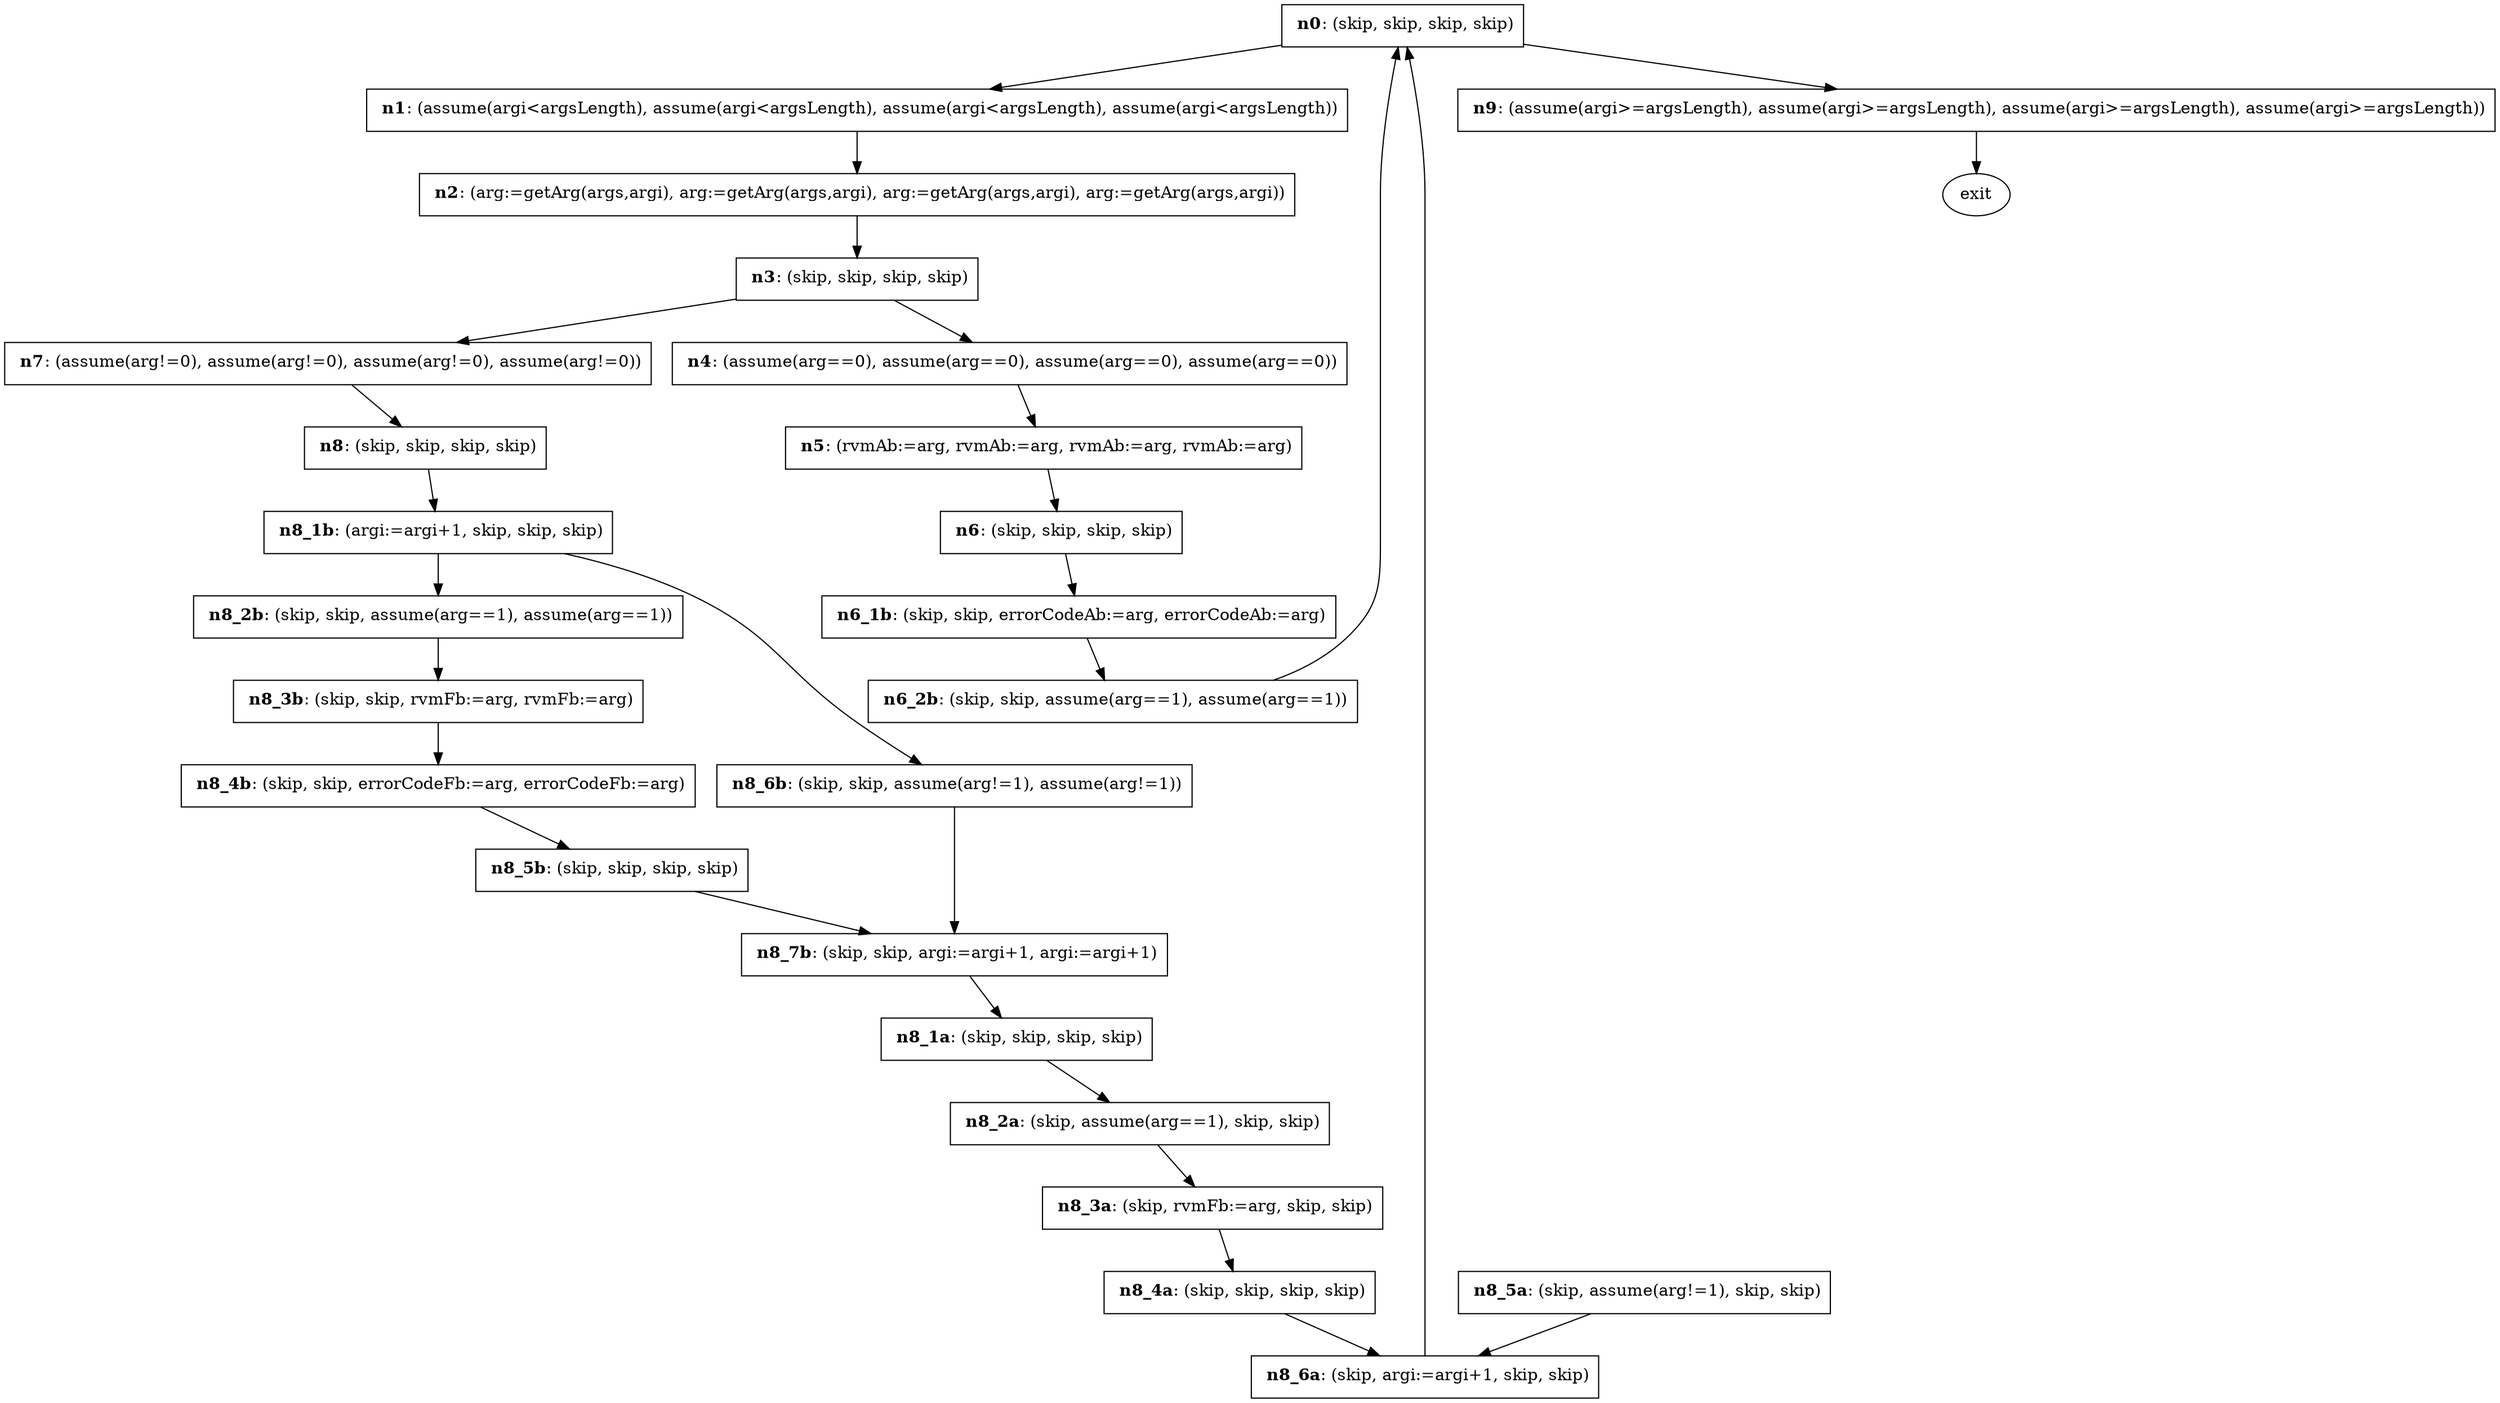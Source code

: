digraph product {
n0 [label=< <B>n0</B>: (skip, skip, skip, skip)>, shape=box]
n0 -> n1
n0 -> n9
n1 [label=< <B>n1</B>: (assume(argi&#60;argsLength), assume(argi&#60;argsLength), assume(argi&#60;argsLength), assume(argi&#60;argsLength))>, shape=box]
n1 -> n2
n2 [label=< <B>n2</B>: (arg:=getArg(args,argi), arg:=getArg(args,argi), arg:=getArg(args,argi), arg:=getArg(args,argi))>, shape=box]
n2 -> n3
n3 [label=< <B>n3</B>: (skip, skip, skip, skip)>, shape=box]
n3 -> n4
n3 -> n7
n4 [label=< <B>n4</B>: (assume(arg==0), assume(arg==0), assume(arg==0), assume(arg==0))>, shape=box]
n4 -> n5
n5 [label=< <B>n5</B>: (rvmAb:=arg, rvmAb:=arg, rvmAb:=arg, rvmAb:=arg)>, shape=box]
n5 -> n6
n6 [label=< <B>n6</B>: (skip, skip, skip, skip)>, shape=box]
n6 -> n6_1b
n6_1b [label=< <B>n6_1b</B>: (skip, skip, errorCodeAb:=arg, errorCodeAb:=arg)>, shape=box]
n6_1b -> n6_2b
n6_2b [label=< <B>n6_2b</B>: (skip, skip, assume(arg==1), assume(arg==1))>, shape=box]
n6_2b -> n0
n7 [label=< <B>n7</B>: (assume(arg!=0), assume(arg!=0), assume(arg!=0), assume(arg!=0))>, shape=box]
n7 -> n8
n8 [label=< <B>n8</B>: (skip, skip, skip, skip)>, shape=box]
n8 -> n8_1b
n8_1a [label=< <B>n8_1a</B>: (skip, skip, skip, skip)>, shape=box]
n8_1a -> n8_2a
n8_1b [label=< <B>n8_1b</B>: (argi:=argi+1, skip, skip, skip)>, shape=box]
n8_1b -> n8_2b
n8_1b -> n8_6b
n8_2a [label=< <B>n8_2a</B>: (skip, assume(arg==1), skip, skip)>, shape=box]
n8_2a -> n8_3a
n8_2b [label=< <B>n8_2b</B>: (skip, skip, assume(arg==1), assume(arg==1))>, shape=box]
n8_2b -> n8_3b
n8_3a [label=< <B>n8_3a</B>: (skip, rvmFb:=arg, skip, skip)>, shape=box]
n8_3a -> n8_4a
n8_3b [label=< <B>n8_3b</B>: (skip, skip, rvmFb:=arg, rvmFb:=arg)>, shape=box]
n8_3b -> n8_4b
n8_4a [label=< <B>n8_4a</B>: (skip, skip, skip, skip)>, shape=box]
n8_4a -> n8_6a
n8_4b [label=< <B>n8_4b</B>: (skip, skip, errorCodeFb:=arg, errorCodeFb:=arg)>, shape=box]
n8_4b -> n8_5b
n8_5a [label=< <B>n8_5a</B>: (skip, assume(arg!=1), skip, skip)>, shape=box]
n8_5a -> n8_6a
n8_5b [label=< <B>n8_5b</B>: (skip, skip, skip, skip)>, shape=box]
n8_5b -> n8_7b
n8_6a [label=< <B>n8_6a</B>: (skip, argi:=argi+1, skip, skip)>, shape=box]
n8_6a -> n0
n8_6b [label=< <B>n8_6b</B>: (skip, skip, assume(arg!=1), assume(arg!=1))>, shape=box]
n8_6b -> n8_7b
n8_7b [label=< <B>n8_7b</B>: (skip, skip, argi:=argi+1, argi:=argi+1)>, shape=box]
n8_7b -> n8_1a
n9 [label=< <B>n9</B>: (assume(argi&#62;=argsLength), assume(argi&#62;=argsLength), assume(argi&#62;=argsLength), assume(argi&#62;=argsLength))>, shape=box]
n9 -> exit
}
